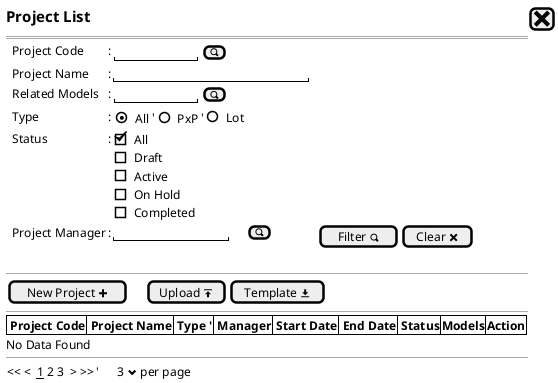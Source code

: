 @startsalt
{
  <size:15><b>Project List|[<size:25><&x>]|*
  ==
  {
    .|Project Code      |: {|"          "|[<&magnifying-glass>]|}*
    .|Project Name      |: |"                        "|*    
    .|Related Models    |: {|"          "| [<&magnifying-glass>]|}*
    .|Type              |: {|{(X)All}   '|    {()PxP}        '|   ()Lot}
    .|Status |:|
    {
      [X] All
      [] Draft
      [] Active
      [] On Hold
      [] Completed
    }|*
    .|Project Manager |: |"              "|[<&magnifying-glass>]|.|[Filter <&magnifying-glass>]|[Clear <&x>]
  }
  .
  --
  {
  [New Project <&plus>]|.|.|.|[Upload <&data-transfer-upload>]| [Template <&data-transfer-download>]|*
  }
  --
  {#
    |<b> Project Code    |<b> Project Name          |<b> Type '|<b> Manager         |<b> Start Date |<b> End Date   |<b> Status     |<b>Models     |<b>Action |*|*|*|*|*|*|*
  }
  No Data Found
  --
  {
  << <  __1__ 2 3  > >>  |'      3 <&chevron-bottom> per page |*
  }
}
@endsalt
